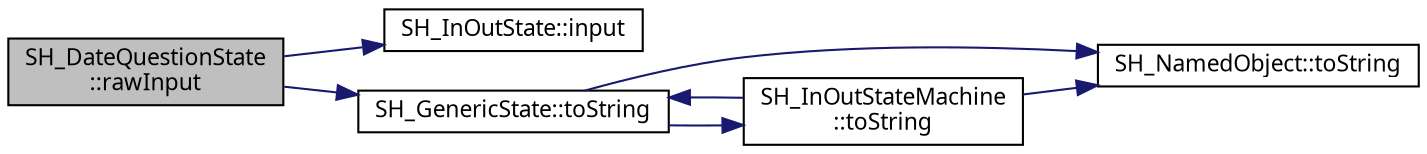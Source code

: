 digraph "SH_DateQuestionState::rawInput"
{
 // INTERACTIVE_SVG=YES
  bgcolor="transparent";
  edge [fontname="Verdana",fontsize="11",labelfontname="Verdana",labelfontsize="11"];
  node [fontname="Verdana",fontsize="11",shape=record];
  rankdir="LR";
  Node1 [label="SH_DateQuestionState\l::rawInput",height=0.2,width=0.4,color="black", fillcolor="grey75", style="filled" fontcolor="black"];
  Node1 -> Node2 [color="midnightblue",fontsize="11",style="solid"];
  Node2 [label="SH_InOutState::input",height=0.2,width=0.4,color="black",URL="$classSH__InOutState.html#a04364c76d2fd8a3781e7b325955e5bd9"];
  Node1 -> Node3 [color="midnightblue",fontsize="11",style="solid"];
  Node3 [label="SH_GenericState::toString",height=0.2,width=0.4,color="black",URL="$classSH__GenericState.html#a5480c5ee725fd801d8f6292cd4c803b8"];
  Node3 -> Node4 [color="midnightblue",fontsize="11",style="solid"];
  Node4 [label="SH_NamedObject::toString",height=0.2,width=0.4,color="black",URL="$classSH__NamedObject.html#af73e97f6476ca1ef3a22b159d179f5e7"];
  Node3 -> Node5 [color="midnightblue",fontsize="11",style="solid"];
  Node5 [label="SH_InOutStateMachine\l::toString",height=0.2,width=0.4,color="black",URL="$classSH__InOutStateMachine.html#a60ecd7de03d948e2d1e9cbedb5c3e5fa"];
  Node5 -> Node4 [color="midnightblue",fontsize="11",style="solid"];
  Node5 -> Node3 [color="midnightblue",fontsize="11",style="solid"];
}
